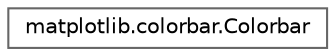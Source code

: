 digraph "Graphical Class Hierarchy"
{
 // LATEX_PDF_SIZE
  bgcolor="transparent";
  edge [fontname=Helvetica,fontsize=10,labelfontname=Helvetica,labelfontsize=10];
  node [fontname=Helvetica,fontsize=10,shape=box,height=0.2,width=0.4];
  rankdir="LR";
  Node0 [id="Node000000",label="matplotlib.colorbar.Colorbar",height=0.2,width=0.4,color="grey40", fillcolor="white", style="filled",URL="$db/ddf/classmatplotlib_1_1colorbar_1_1Colorbar.html",tooltip=" "];
}
